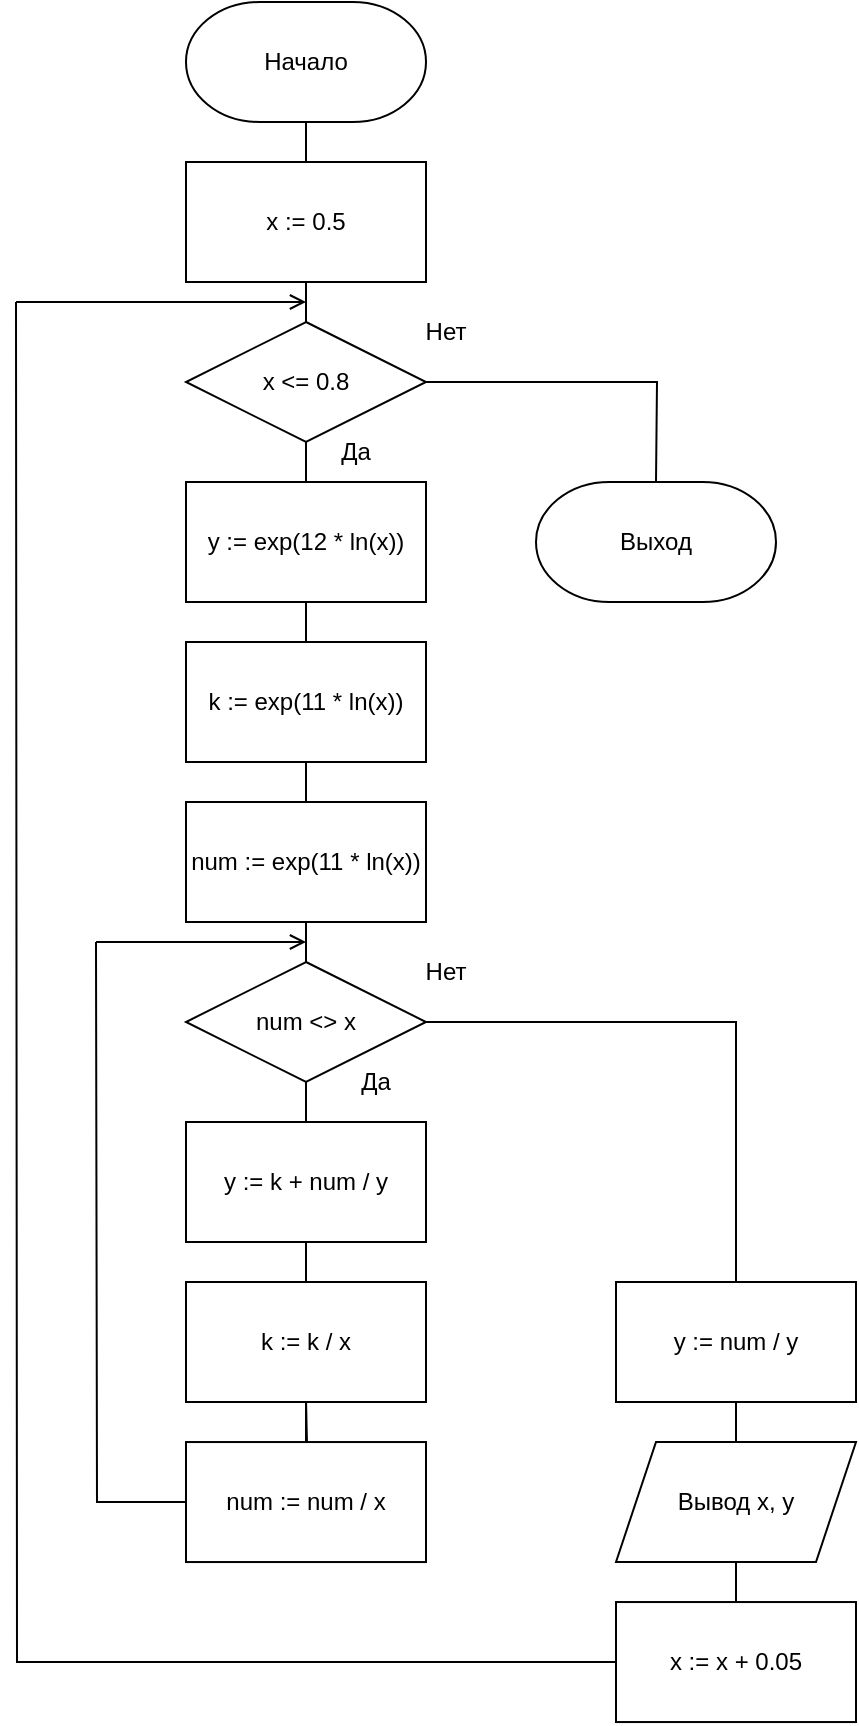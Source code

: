 <mxfile version="15.4.3" type="github">
  <diagram id="eUZUYTzK4ILz3xATmqeP" name="Page-1">
    <mxGraphModel dx="1635" dy="880" grid="1" gridSize="10" guides="1" tooltips="1" connect="1" arrows="1" fold="1" page="1" pageScale="1" pageWidth="850" pageHeight="1100" math="0" shadow="0">
      <root>
        <mxCell id="0" />
        <mxCell id="1" parent="0" />
        <mxCell id="g4F0oEd6-1wZXan_oJWo-1" style="edgeStyle=orthogonalEdgeStyle;rounded=0;orthogonalLoop=1;jettySize=auto;html=1;endArrow=none;endFill=0;" edge="1" parent="1" source="g4F0oEd6-1wZXan_oJWo-2">
          <mxGeometry relative="1" as="geometry">
            <mxPoint x="425" y="80" as="targetPoint" />
          </mxGeometry>
        </mxCell>
        <mxCell id="g4F0oEd6-1wZXan_oJWo-2" value="Начало" style="strokeWidth=1;html=1;shape=mxgraph.flowchart.terminator;whiteSpace=wrap;" vertex="1" parent="1">
          <mxGeometry x="365" width="120" height="60" as="geometry" />
        </mxCell>
        <mxCell id="g4F0oEd6-1wZXan_oJWo-3" style="edgeStyle=orthogonalEdgeStyle;rounded=0;orthogonalLoop=1;jettySize=auto;html=1;entryX=0.5;entryY=0;entryDx=0;entryDy=0;endArrow=none;endFill=0;" edge="1" parent="1" source="g4F0oEd6-1wZXan_oJWo-4" target="g4F0oEd6-1wZXan_oJWo-16">
          <mxGeometry relative="1" as="geometry" />
        </mxCell>
        <mxCell id="g4F0oEd6-1wZXan_oJWo-4" value="x := 0.5" style="rounded=0;whiteSpace=wrap;html=1;" vertex="1" parent="1">
          <mxGeometry x="365" y="80" width="120" height="60" as="geometry" />
        </mxCell>
        <mxCell id="g4F0oEd6-1wZXan_oJWo-5" style="edgeStyle=orthogonalEdgeStyle;rounded=0;orthogonalLoop=1;jettySize=auto;html=1;endArrow=none;endFill=0;" edge="1" parent="1">
          <mxGeometry relative="1" as="geometry">
            <mxPoint x="425" y="240" as="targetPoint" />
            <mxPoint x="425" y="220" as="sourcePoint" />
          </mxGeometry>
        </mxCell>
        <mxCell id="g4F0oEd6-1wZXan_oJWo-6" value="у := exp(12 * ln(x))" style="rounded=0;whiteSpace=wrap;html=1;" vertex="1" parent="1">
          <mxGeometry x="365" y="240" width="120" height="60" as="geometry" />
        </mxCell>
        <mxCell id="g4F0oEd6-1wZXan_oJWo-7" style="edgeStyle=orthogonalEdgeStyle;rounded=0;orthogonalLoop=1;jettySize=auto;html=1;endArrow=none;endFill=0;" edge="1" parent="1">
          <mxGeometry relative="1" as="geometry">
            <mxPoint x="425" y="320" as="targetPoint" />
            <mxPoint x="425" y="300" as="sourcePoint" />
          </mxGeometry>
        </mxCell>
        <mxCell id="g4F0oEd6-1wZXan_oJWo-8" value="k := exp(11 * ln(x))" style="rounded=0;whiteSpace=wrap;html=1;" vertex="1" parent="1">
          <mxGeometry x="365" y="320" width="120" height="60" as="geometry" />
        </mxCell>
        <mxCell id="g4F0oEd6-1wZXan_oJWo-9" style="edgeStyle=orthogonalEdgeStyle;rounded=0;orthogonalLoop=1;jettySize=auto;html=1;endArrow=none;endFill=0;" edge="1" parent="1">
          <mxGeometry relative="1" as="geometry">
            <mxPoint x="425" y="400" as="targetPoint" />
            <mxPoint x="425" y="380" as="sourcePoint" />
          </mxGeometry>
        </mxCell>
        <mxCell id="g4F0oEd6-1wZXan_oJWo-10" style="edgeStyle=orthogonalEdgeStyle;rounded=0;orthogonalLoop=1;jettySize=auto;html=1;endArrow=none;endFill=0;" edge="1" parent="1" source="g4F0oEd6-1wZXan_oJWo-11">
          <mxGeometry relative="1" as="geometry">
            <mxPoint x="425" y="480" as="targetPoint" />
          </mxGeometry>
        </mxCell>
        <mxCell id="g4F0oEd6-1wZXan_oJWo-11" value="num := exp(11 * ln(x))" style="rounded=0;whiteSpace=wrap;html=1;" vertex="1" parent="1">
          <mxGeometry x="365" y="400" width="120" height="60" as="geometry" />
        </mxCell>
        <mxCell id="g4F0oEd6-1wZXan_oJWo-12" style="edgeStyle=orthogonalEdgeStyle;rounded=0;orthogonalLoop=1;jettySize=auto;html=1;endArrow=none;endFill=0;" edge="1" parent="1" source="g4F0oEd6-1wZXan_oJWo-14">
          <mxGeometry relative="1" as="geometry">
            <mxPoint x="425" y="560" as="targetPoint" />
          </mxGeometry>
        </mxCell>
        <mxCell id="g4F0oEd6-1wZXan_oJWo-13" style="edgeStyle=orthogonalEdgeStyle;rounded=0;orthogonalLoop=1;jettySize=auto;html=1;endArrow=none;endFill=0;entryX=0.5;entryY=0;entryDx=0;entryDy=0;" edge="1" parent="1" source="g4F0oEd6-1wZXan_oJWo-14" target="g4F0oEd6-1wZXan_oJWo-30">
          <mxGeometry relative="1" as="geometry">
            <mxPoint x="640" y="560" as="targetPoint" />
          </mxGeometry>
        </mxCell>
        <mxCell id="g4F0oEd6-1wZXan_oJWo-14" value="num &amp;lt;&amp;gt; x" style="rhombus;whiteSpace=wrap;html=1;strokeWidth=1;" vertex="1" parent="1">
          <mxGeometry x="365" y="480" width="120" height="60" as="geometry" />
        </mxCell>
        <mxCell id="g4F0oEd6-1wZXan_oJWo-15" style="edgeStyle=orthogonalEdgeStyle;rounded=0;orthogonalLoop=1;jettySize=auto;html=1;endArrow=none;endFill=0;" edge="1" parent="1" source="g4F0oEd6-1wZXan_oJWo-16">
          <mxGeometry relative="1" as="geometry">
            <mxPoint x="600" y="240" as="targetPoint" />
          </mxGeometry>
        </mxCell>
        <mxCell id="g4F0oEd6-1wZXan_oJWo-16" value="x &amp;lt;= 0.8" style="rhombus;whiteSpace=wrap;html=1;strokeWidth=1;" vertex="1" parent="1">
          <mxGeometry x="365" y="160" width="120" height="60" as="geometry" />
        </mxCell>
        <mxCell id="g4F0oEd6-1wZXan_oJWo-17" value="Да" style="text;html=1;strokeColor=none;fillColor=none;align=center;verticalAlign=middle;whiteSpace=wrap;rounded=0;" vertex="1" parent="1">
          <mxGeometry x="420" y="210" width="60" height="30" as="geometry" />
        </mxCell>
        <mxCell id="g4F0oEd6-1wZXan_oJWo-18" value="Нет" style="text;html=1;strokeColor=none;fillColor=none;align=center;verticalAlign=middle;whiteSpace=wrap;rounded=0;" vertex="1" parent="1">
          <mxGeometry x="465" y="150" width="60" height="30" as="geometry" />
        </mxCell>
        <mxCell id="g4F0oEd6-1wZXan_oJWo-19" value="Да" style="text;html=1;strokeColor=none;fillColor=none;align=center;verticalAlign=middle;whiteSpace=wrap;rounded=0;" vertex="1" parent="1">
          <mxGeometry x="440" y="530" width="40" height="20" as="geometry" />
        </mxCell>
        <mxCell id="g4F0oEd6-1wZXan_oJWo-20" value="" style="edgeStyle=orthogonalEdgeStyle;rounded=0;orthogonalLoop=1;jettySize=auto;html=1;endArrow=none;endFill=0;" edge="1" parent="1" target="g4F0oEd6-1wZXan_oJWo-26">
          <mxGeometry relative="1" as="geometry">
            <mxPoint x="425" y="700" as="sourcePoint" />
          </mxGeometry>
        </mxCell>
        <mxCell id="g4F0oEd6-1wZXan_oJWo-40" style="edgeStyle=orthogonalEdgeStyle;rounded=0;orthogonalLoop=1;jettySize=auto;html=1;endArrow=none;endFill=0;" edge="1" parent="1" source="g4F0oEd6-1wZXan_oJWo-21">
          <mxGeometry relative="1" as="geometry">
            <mxPoint x="425" y="630" as="targetPoint" />
          </mxGeometry>
        </mxCell>
        <mxCell id="g4F0oEd6-1wZXan_oJWo-21" value="y := k + num / y" style="rounded=0;whiteSpace=wrap;html=1;strokeWidth=1;" vertex="1" parent="1">
          <mxGeometry x="365" y="560" width="120" height="60" as="geometry" />
        </mxCell>
        <mxCell id="g4F0oEd6-1wZXan_oJWo-22" style="edgeStyle=orthogonalEdgeStyle;rounded=0;orthogonalLoop=1;jettySize=auto;html=1;endArrow=none;endFill=0;" edge="1" parent="1">
          <mxGeometry relative="1" as="geometry">
            <mxPoint x="425" y="720.02" as="targetPoint" />
            <mxPoint x="425.034" y="700.003" as="sourcePoint" />
          </mxGeometry>
        </mxCell>
        <mxCell id="g4F0oEd6-1wZXan_oJWo-23" style="edgeStyle=orthogonalEdgeStyle;rounded=0;orthogonalLoop=1;jettySize=auto;html=1;endArrow=none;endFill=0;" edge="1" parent="1" source="g4F0oEd6-1wZXan_oJWo-26">
          <mxGeometry relative="1" as="geometry">
            <mxPoint x="320" y="470" as="targetPoint" />
          </mxGeometry>
        </mxCell>
        <mxCell id="g4F0oEd6-1wZXan_oJWo-24" value="" style="edgeStyle=orthogonalEdgeStyle;rounded=0;orthogonalLoop=1;jettySize=auto;html=1;endArrow=none;endFill=0;" edge="1" parent="1" source="g4F0oEd6-1wZXan_oJWo-26">
          <mxGeometry relative="1" as="geometry">
            <mxPoint x="425" y="700" as="targetPoint" />
          </mxGeometry>
        </mxCell>
        <mxCell id="g4F0oEd6-1wZXan_oJWo-25" value="" style="edgeStyle=orthogonalEdgeStyle;rounded=0;orthogonalLoop=1;jettySize=auto;html=1;endArrow=none;endFill=0;" edge="1" parent="1" source="g4F0oEd6-1wZXan_oJWo-26">
          <mxGeometry relative="1" as="geometry">
            <mxPoint x="425" y="700" as="targetPoint" />
          </mxGeometry>
        </mxCell>
        <mxCell id="g4F0oEd6-1wZXan_oJWo-26" value="num := num / x" style="rounded=0;whiteSpace=wrap;html=1;strokeWidth=1;" vertex="1" parent="1">
          <mxGeometry x="365" y="720.02" width="120" height="60" as="geometry" />
        </mxCell>
        <mxCell id="g4F0oEd6-1wZXan_oJWo-27" value="" style="endArrow=open;html=1;rounded=0;edgeStyle=orthogonalEdgeStyle;endFill=0;" edge="1" parent="1">
          <mxGeometry width="50" height="50" relative="1" as="geometry">
            <mxPoint x="320" y="470" as="sourcePoint" />
            <mxPoint x="425" y="470" as="targetPoint" />
          </mxGeometry>
        </mxCell>
        <mxCell id="g4F0oEd6-1wZXan_oJWo-28" value="Нет" style="text;html=1;strokeColor=none;fillColor=none;align=center;verticalAlign=middle;whiteSpace=wrap;rounded=0;" vertex="1" parent="1">
          <mxGeometry x="465" y="470" width="60" height="30" as="geometry" />
        </mxCell>
        <mxCell id="g4F0oEd6-1wZXan_oJWo-29" style="edgeStyle=orthogonalEdgeStyle;rounded=0;orthogonalLoop=1;jettySize=auto;html=1;endArrow=none;endFill=0;" edge="1" parent="1">
          <mxGeometry relative="1" as="geometry">
            <mxPoint x="640" y="720" as="targetPoint" />
            <mxPoint x="640" y="700" as="sourcePoint" />
          </mxGeometry>
        </mxCell>
        <mxCell id="g4F0oEd6-1wZXan_oJWo-30" value="y := num / y" style="rounded=0;whiteSpace=wrap;html=1;strokeWidth=1;" vertex="1" parent="1">
          <mxGeometry x="580" y="640" width="120" height="60" as="geometry" />
        </mxCell>
        <mxCell id="g4F0oEd6-1wZXan_oJWo-31" value="Вывод x, y" style="shape=parallelogram;perimeter=parallelogramPerimeter;whiteSpace=wrap;html=1;fixedSize=1;strokeWidth=1;" vertex="1" parent="1">
          <mxGeometry x="580" y="720" width="120" height="60" as="geometry" />
        </mxCell>
        <mxCell id="g4F0oEd6-1wZXan_oJWo-32" value="" style="edgeStyle=orthogonalEdgeStyle;rounded=0;orthogonalLoop=1;jettySize=auto;html=1;endArrow=none;endFill=0;" edge="1" parent="1" source="g4F0oEd6-1wZXan_oJWo-34">
          <mxGeometry relative="1" as="geometry">
            <mxPoint x="640.034" y="780" as="targetPoint" />
          </mxGeometry>
        </mxCell>
        <mxCell id="g4F0oEd6-1wZXan_oJWo-33" style="edgeStyle=orthogonalEdgeStyle;rounded=0;orthogonalLoop=1;jettySize=auto;html=1;endArrow=none;endFill=0;" edge="1" parent="1" source="g4F0oEd6-1wZXan_oJWo-34">
          <mxGeometry relative="1" as="geometry">
            <mxPoint x="280" y="150" as="targetPoint" />
          </mxGeometry>
        </mxCell>
        <mxCell id="g4F0oEd6-1wZXan_oJWo-34" value="x := x + 0.05" style="rounded=0;whiteSpace=wrap;html=1;strokeWidth=1;" vertex="1" parent="1">
          <mxGeometry x="580" y="800.02" width="120" height="60" as="geometry" />
        </mxCell>
        <mxCell id="g4F0oEd6-1wZXan_oJWo-35" value="" style="endArrow=open;html=1;rounded=0;edgeStyle=orthogonalEdgeStyle;endFill=0;" edge="1" parent="1">
          <mxGeometry width="50" height="50" relative="1" as="geometry">
            <mxPoint x="280" y="150" as="sourcePoint" />
            <mxPoint x="425" y="150" as="targetPoint" />
            <Array as="points">
              <mxPoint x="425" y="150" />
            </Array>
          </mxGeometry>
        </mxCell>
        <mxCell id="g4F0oEd6-1wZXan_oJWo-36" value="Выход" style="strokeWidth=1;html=1;shape=mxgraph.flowchart.terminator;whiteSpace=wrap;" vertex="1" parent="1">
          <mxGeometry x="540" y="240" width="120" height="60" as="geometry" />
        </mxCell>
        <mxCell id="g4F0oEd6-1wZXan_oJWo-38" value="k := k / x" style="rounded=0;whiteSpace=wrap;html=1;" vertex="1" parent="1">
          <mxGeometry x="365" y="640" width="120" height="60" as="geometry" />
        </mxCell>
      </root>
    </mxGraphModel>
  </diagram>
</mxfile>
